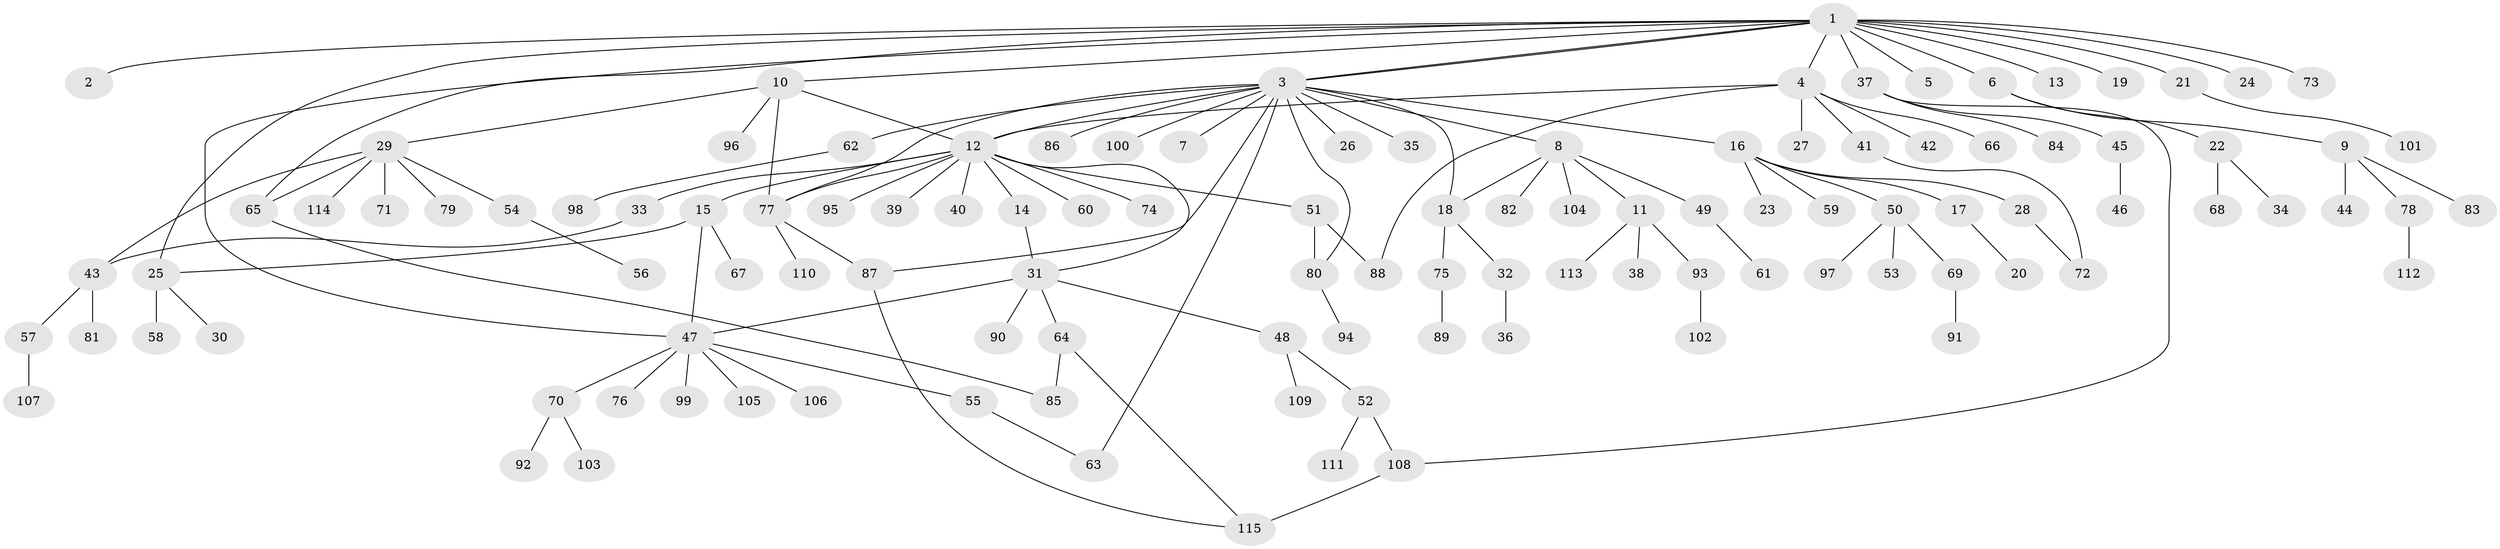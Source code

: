 // coarse degree distribution, {1: 0.4782608695652174, 4: 0.13043478260869565, 3: 0.08695652173913043, 2: 0.17391304347826086, 6: 0.021739130434782608, 11: 0.043478260869565216, 12: 0.021739130434782608, 7: 0.021739130434782608, 5: 0.021739130434782608}
// Generated by graph-tools (version 1.1) at 2025/36/03/04/25 23:36:45]
// undirected, 115 vertices, 135 edges
graph export_dot {
  node [color=gray90,style=filled];
  1;
  2;
  3;
  4;
  5;
  6;
  7;
  8;
  9;
  10;
  11;
  12;
  13;
  14;
  15;
  16;
  17;
  18;
  19;
  20;
  21;
  22;
  23;
  24;
  25;
  26;
  27;
  28;
  29;
  30;
  31;
  32;
  33;
  34;
  35;
  36;
  37;
  38;
  39;
  40;
  41;
  42;
  43;
  44;
  45;
  46;
  47;
  48;
  49;
  50;
  51;
  52;
  53;
  54;
  55;
  56;
  57;
  58;
  59;
  60;
  61;
  62;
  63;
  64;
  65;
  66;
  67;
  68;
  69;
  70;
  71;
  72;
  73;
  74;
  75;
  76;
  77;
  78;
  79;
  80;
  81;
  82;
  83;
  84;
  85;
  86;
  87;
  88;
  89;
  90;
  91;
  92;
  93;
  94;
  95;
  96;
  97;
  98;
  99;
  100;
  101;
  102;
  103;
  104;
  105;
  106;
  107;
  108;
  109;
  110;
  111;
  112;
  113;
  114;
  115;
  1 -- 2;
  1 -- 3;
  1 -- 3;
  1 -- 4;
  1 -- 5;
  1 -- 6;
  1 -- 10;
  1 -- 13;
  1 -- 19;
  1 -- 21;
  1 -- 24;
  1 -- 25;
  1 -- 37;
  1 -- 47;
  1 -- 65;
  1 -- 73;
  3 -- 7;
  3 -- 8;
  3 -- 12;
  3 -- 16;
  3 -- 18;
  3 -- 26;
  3 -- 35;
  3 -- 62;
  3 -- 63;
  3 -- 77;
  3 -- 80;
  3 -- 86;
  3 -- 87;
  3 -- 100;
  4 -- 12;
  4 -- 27;
  4 -- 41;
  4 -- 42;
  4 -- 66;
  4 -- 88;
  6 -- 9;
  6 -- 22;
  8 -- 11;
  8 -- 18;
  8 -- 49;
  8 -- 82;
  8 -- 104;
  9 -- 44;
  9 -- 78;
  9 -- 83;
  10 -- 12;
  10 -- 29;
  10 -- 77;
  10 -- 96;
  11 -- 38;
  11 -- 93;
  11 -- 113;
  12 -- 14;
  12 -- 15;
  12 -- 31;
  12 -- 33;
  12 -- 39;
  12 -- 40;
  12 -- 51;
  12 -- 60;
  12 -- 74;
  12 -- 77;
  12 -- 95;
  14 -- 31;
  15 -- 25;
  15 -- 47;
  15 -- 67;
  16 -- 17;
  16 -- 23;
  16 -- 28;
  16 -- 50;
  16 -- 59;
  17 -- 20;
  18 -- 32;
  18 -- 75;
  21 -- 101;
  22 -- 34;
  22 -- 68;
  25 -- 30;
  25 -- 58;
  28 -- 72;
  29 -- 43;
  29 -- 54;
  29 -- 65;
  29 -- 71;
  29 -- 79;
  29 -- 114;
  31 -- 47;
  31 -- 48;
  31 -- 64;
  31 -- 90;
  32 -- 36;
  33 -- 43;
  37 -- 45;
  37 -- 84;
  37 -- 108;
  41 -- 72;
  43 -- 57;
  43 -- 81;
  45 -- 46;
  47 -- 55;
  47 -- 70;
  47 -- 76;
  47 -- 99;
  47 -- 105;
  47 -- 106;
  48 -- 52;
  48 -- 109;
  49 -- 61;
  50 -- 53;
  50 -- 69;
  50 -- 97;
  51 -- 80;
  51 -- 88;
  52 -- 108;
  52 -- 111;
  54 -- 56;
  55 -- 63;
  57 -- 107;
  62 -- 98;
  64 -- 85;
  64 -- 115;
  65 -- 85;
  69 -- 91;
  70 -- 92;
  70 -- 103;
  75 -- 89;
  77 -- 87;
  77 -- 110;
  78 -- 112;
  80 -- 94;
  87 -- 115;
  93 -- 102;
  108 -- 115;
}
